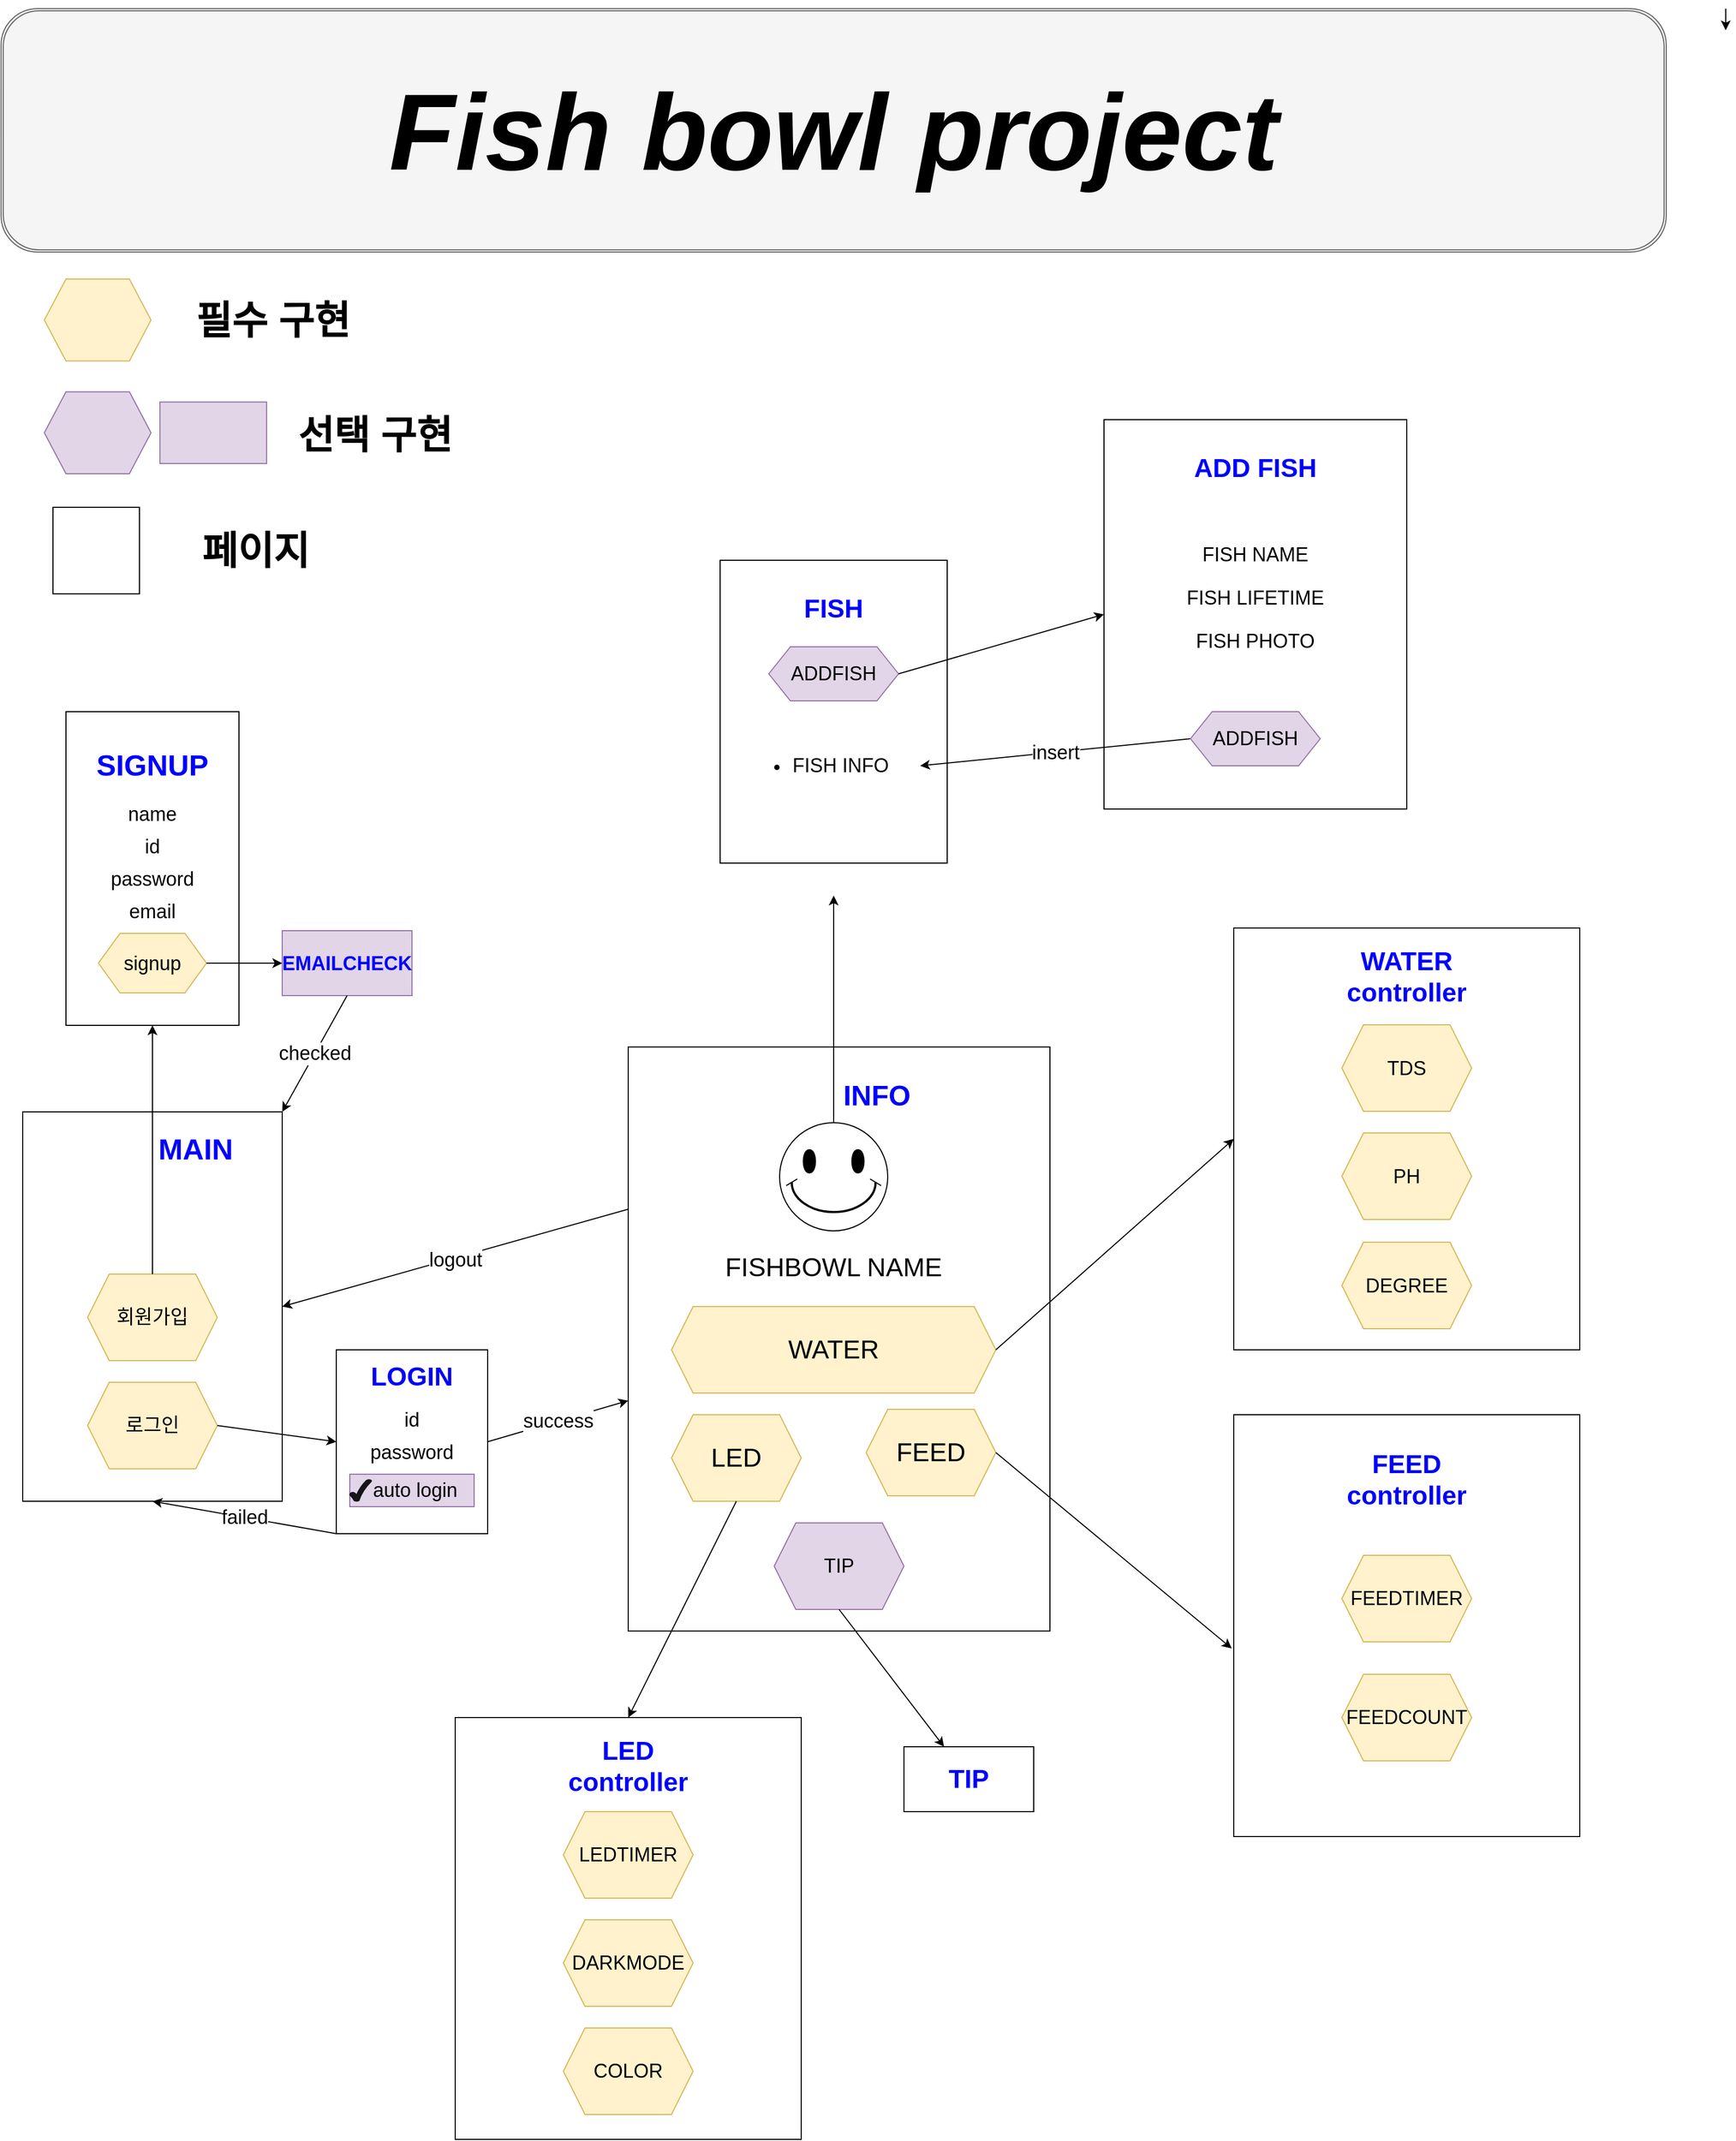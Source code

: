 <mxfile version="20.8.23" type="github"><diagram name="페이지-1" id="r2gvvnJCYI-xZiz9k8D_"><mxGraphModel dx="2868" dy="1592" grid="1" gridSize="10" guides="1" tooltips="1" connect="1" arrows="1" fold="1" page="0" pageScale="1" pageWidth="1169" pageHeight="827" math="0" shadow="0"><root><mxCell id="0"/><mxCell id="1" parent="0"/><mxCell id="cOMeKR9KY4ufv3FC-utc-1" value="" style="shape=ext;double=1;rounded=1;whiteSpace=wrap;html=1;strokeColor=#666666;fontSize=72;fontColor=#333333;fillColor=#f5f5f5;" vertex="1" parent="1"><mxGeometry x="40" y="200" width="1540" height="225" as="geometry"/></mxCell><mxCell id="cOMeKR9KY4ufv3FC-utc-2" value="" style="rounded=0;whiteSpace=wrap;html=1;fontSize=18;" vertex="1" parent="1"><mxGeometry x="60" y="1220" width="240" height="360" as="geometry"/></mxCell><mxCell id="cOMeKR9KY4ufv3FC-utc-3" value="" style="shape=hexagon;perimeter=hexagonPerimeter2;whiteSpace=wrap;html=1;fixedSize=1;fontSize=18;fillColor=#fff2cc;strokeColor=#d6b656;" vertex="1" parent="1"><mxGeometry x="120" y="1370" width="120" height="80" as="geometry"/></mxCell><mxCell id="cOMeKR9KY4ufv3FC-utc-4" value="" style="shape=hexagon;perimeter=hexagonPerimeter2;whiteSpace=wrap;html=1;fixedSize=1;fontSize=18;fillColor=#fff2cc;strokeColor=#d6b656;" vertex="1" parent="1"><mxGeometry x="120" y="1470" width="120" height="80" as="geometry"/></mxCell><mxCell id="cOMeKR9KY4ufv3FC-utc-5" value="회원가입&lt;br&gt;" style="text;html=1;strokeColor=none;fillColor=none;align=center;verticalAlign=middle;whiteSpace=wrap;rounded=0;fontSize=18;" vertex="1" parent="1"><mxGeometry x="140" y="1395" width="80" height="30" as="geometry"/></mxCell><mxCell id="cOMeKR9KY4ufv3FC-utc-6" value="로그인" style="text;html=1;strokeColor=none;fillColor=none;align=center;verticalAlign=middle;whiteSpace=wrap;rounded=0;fontSize=18;" vertex="1" parent="1"><mxGeometry x="140" y="1495" width="80" height="30" as="geometry"/></mxCell><mxCell id="cOMeKR9KY4ufv3FC-utc-7" value="" style="endArrow=classic;html=1;rounded=0;fontSize=18;exitX=0.5;exitY=0;exitDx=0;exitDy=0;entryX=0.5;entryY=1;entryDx=0;entryDy=0;" edge="1" parent="1" source="cOMeKR9KY4ufv3FC-utc-3" target="cOMeKR9KY4ufv3FC-utc-8"><mxGeometry width="50" height="50" relative="1" as="geometry"><mxPoint x="930" y="1470" as="sourcePoint"/><mxPoint x="380" y="1260" as="targetPoint"/></mxGeometry></mxCell><mxCell id="cOMeKR9KY4ufv3FC-utc-8" value="" style="rounded=0;whiteSpace=wrap;html=1;fontSize=18;" vertex="1" parent="1"><mxGeometry x="100" y="850" width="160" height="290" as="geometry"/></mxCell><mxCell id="cOMeKR9KY4ufv3FC-utc-9" value="" style="shape=hexagon;perimeter=hexagonPerimeter2;whiteSpace=wrap;html=1;fixedSize=1;fontSize=18;fillColor=#fff2cc;strokeColor=#d6b656;" vertex="1" parent="1"><mxGeometry x="130" y="1055" width="100" height="55" as="geometry"/></mxCell><mxCell id="cOMeKR9KY4ufv3FC-utc-10" value="signup" style="text;html=1;strokeColor=none;fillColor=none;align=center;verticalAlign=middle;whiteSpace=wrap;rounded=0;fontSize=18;" vertex="1" parent="1"><mxGeometry x="150" y="1067.5" width="60" height="30" as="geometry"/></mxCell><mxCell id="cOMeKR9KY4ufv3FC-utc-11" value="" style="rounded=0;whiteSpace=wrap;html=1;fontSize=18;fillColor=#e1d5e7;strokeColor=#9673a6;" vertex="1" parent="1"><mxGeometry x="300" y="1052.5" width="120" height="60" as="geometry"/></mxCell><mxCell id="cOMeKR9KY4ufv3FC-utc-12" value="" style="endArrow=classic;html=1;rounded=0;fontSize=18;exitX=1;exitY=0.5;exitDx=0;exitDy=0;entryX=0;entryY=0.5;entryDx=0;entryDy=0;" edge="1" parent="1" source="cOMeKR9KY4ufv3FC-utc-9" target="cOMeKR9KY4ufv3FC-utc-11"><mxGeometry width="50" height="50" relative="1" as="geometry"><mxPoint x="310" y="1350" as="sourcePoint"/><mxPoint x="360" y="1300" as="targetPoint"/></mxGeometry></mxCell><mxCell id="cOMeKR9KY4ufv3FC-utc-13" value="&lt;b&gt;&lt;font color=&quot;#0000ff&quot;&gt;EMAILCHECK&lt;/font&gt;&lt;/b&gt;" style="text;html=1;strokeColor=none;fillColor=none;align=center;verticalAlign=middle;whiteSpace=wrap;rounded=0;fontSize=18;" vertex="1" parent="1"><mxGeometry x="330" y="1068" width="60" height="30" as="geometry"/></mxCell><mxCell id="cOMeKR9KY4ufv3FC-utc-14" value="" style="endArrow=classic;html=1;rounded=0;fontSize=18;entryX=1;entryY=0;entryDx=0;entryDy=0;exitX=0.5;exitY=1;exitDx=0;exitDy=0;" edge="1" parent="1" source="cOMeKR9KY4ufv3FC-utc-11" target="cOMeKR9KY4ufv3FC-utc-2"><mxGeometry relative="1" as="geometry"><mxPoint x="700" y="1200" as="sourcePoint"/><mxPoint x="800" y="1200" as="targetPoint"/></mxGeometry></mxCell><mxCell id="cOMeKR9KY4ufv3FC-utc-15" value="checked" style="edgeLabel;resizable=0;html=1;align=center;verticalAlign=middle;fontSize=18;" connectable="0" vertex="1" parent="cOMeKR9KY4ufv3FC-utc-14"><mxGeometry relative="1" as="geometry"/></mxCell><mxCell id="cOMeKR9KY4ufv3FC-utc-16" value="" style="rounded=0;whiteSpace=wrap;html=1;fontSize=18;" vertex="1" parent="1"><mxGeometry x="350" y="1440" width="140" height="170" as="geometry"/></mxCell><mxCell id="cOMeKR9KY4ufv3FC-utc-17" value="" style="endArrow=classic;html=1;rounded=0;fontSize=18;exitX=1;exitY=0.5;exitDx=0;exitDy=0;entryX=0;entryY=0.5;entryDx=0;entryDy=0;" edge="1" parent="1" source="cOMeKR9KY4ufv3FC-utc-4" target="cOMeKR9KY4ufv3FC-utc-16"><mxGeometry width="50" height="50" relative="1" as="geometry"><mxPoint x="250" y="1540" as="sourcePoint"/><mxPoint x="300" y="1490" as="targetPoint"/></mxGeometry></mxCell><mxCell id="cOMeKR9KY4ufv3FC-utc-18" value="&lt;font color=&quot;#0000ff&quot; style=&quot;font-size: 24px;&quot;&gt;&lt;b&gt;LOGIN&lt;/b&gt;&lt;/font&gt;" style="text;html=1;strokeColor=none;fillColor=none;align=center;verticalAlign=middle;whiteSpace=wrap;rounded=0;fontSize=18;" vertex="1" parent="1"><mxGeometry x="390" y="1450" width="60" height="30" as="geometry"/></mxCell><mxCell id="cOMeKR9KY4ufv3FC-utc-19" value="" style="rounded=0;whiteSpace=wrap;html=1;fontSize=18;" vertex="1" parent="1"><mxGeometry x="620" y="1160" width="390" height="540" as="geometry"/></mxCell><mxCell id="cOMeKR9KY4ufv3FC-utc-20" value="" style="endArrow=classic;html=1;rounded=0;fontSize=18;exitX=1;exitY=0.5;exitDx=0;exitDy=0;" edge="1" parent="1" source="cOMeKR9KY4ufv3FC-utc-16" target="cOMeKR9KY4ufv3FC-utc-19"><mxGeometry relative="1" as="geometry"><mxPoint x="470" y="1450" as="sourcePoint"/><mxPoint x="570" y="1450" as="targetPoint"/></mxGeometry></mxCell><mxCell id="cOMeKR9KY4ufv3FC-utc-21" value="success" style="edgeLabel;resizable=0;html=1;align=center;verticalAlign=middle;fontSize=18;" connectable="0" vertex="1" parent="cOMeKR9KY4ufv3FC-utc-20"><mxGeometry relative="1" as="geometry"/></mxCell><mxCell id="cOMeKR9KY4ufv3FC-utc-22" value="" style="endArrow=classic;html=1;rounded=0;fontSize=18;entryX=0.5;entryY=1;entryDx=0;entryDy=0;exitX=0;exitY=1;exitDx=0;exitDy=0;" edge="1" parent="1" source="cOMeKR9KY4ufv3FC-utc-16" target="cOMeKR9KY4ufv3FC-utc-2"><mxGeometry relative="1" as="geometry"><mxPoint x="300" y="1710" as="sourcePoint"/><mxPoint x="400" y="1710" as="targetPoint"/></mxGeometry></mxCell><mxCell id="cOMeKR9KY4ufv3FC-utc-23" value="failed" style="edgeLabel;resizable=0;html=1;align=center;verticalAlign=middle;fontSize=18;" connectable="0" vertex="1" parent="cOMeKR9KY4ufv3FC-utc-22"><mxGeometry relative="1" as="geometry"/></mxCell><mxCell id="cOMeKR9KY4ufv3FC-utc-24" value="id" style="text;html=1;strokeColor=none;fillColor=none;align=center;verticalAlign=middle;whiteSpace=wrap;rounded=0;fontSize=18;" vertex="1" parent="1"><mxGeometry x="390" y="1490" width="60" height="30" as="geometry"/></mxCell><mxCell id="cOMeKR9KY4ufv3FC-utc-25" value="password" style="text;html=1;strokeColor=none;fillColor=none;align=center;verticalAlign=middle;whiteSpace=wrap;rounded=0;fontSize=18;" vertex="1" parent="1"><mxGeometry x="390" y="1520" width="60" height="30" as="geometry"/></mxCell><mxCell id="cOMeKR9KY4ufv3FC-utc-26" value="&lt;font color=&quot;#0000ff&quot; size=&quot;1&quot; style=&quot;&quot;&gt;&lt;b style=&quot;font-size: 27px;&quot;&gt;MAIN&lt;/b&gt;&lt;/font&gt;" style="text;html=1;strokeColor=none;fillColor=none;align=center;verticalAlign=middle;whiteSpace=wrap;rounded=0;fontSize=18;" vertex="1" parent="1"><mxGeometry x="190" y="1240" width="60" height="30" as="geometry"/></mxCell><mxCell id="cOMeKR9KY4ufv3FC-utc-27" value="&lt;b style=&quot;&quot;&gt;&lt;font style=&quot;font-size: 26px;&quot; color=&quot;#0000ff&quot;&gt;INFO&lt;/font&gt;&lt;/b&gt;" style="text;html=1;strokeColor=none;fillColor=none;align=center;verticalAlign=middle;whiteSpace=wrap;rounded=0;fontSize=18;" vertex="1" parent="1"><mxGeometry x="820" y="1190" width="60" height="30" as="geometry"/></mxCell><mxCell id="cOMeKR9KY4ufv3FC-utc-28" value="" style="verticalLabelPosition=bottom;verticalAlign=top;html=1;shape=mxgraph.basic.smiley;fontSize=24;" vertex="1" parent="1"><mxGeometry x="760" y="1230" width="100" height="100" as="geometry"/></mxCell><mxCell id="cOMeKR9KY4ufv3FC-utc-29" value="" style="shape=hexagon;perimeter=hexagonPerimeter2;whiteSpace=wrap;html=1;fixedSize=1;fontSize=18;fillColor=#fff2cc;strokeColor=#d6b656;" vertex="1" parent="1"><mxGeometry x="660" y="1400" width="300" height="80" as="geometry"/></mxCell><mxCell id="cOMeKR9KY4ufv3FC-utc-30" value="TIP" style="shape=hexagon;perimeter=hexagonPerimeter2;whiteSpace=wrap;html=1;fixedSize=1;fontSize=18;fillColor=#e1d5e7;strokeColor=#9673a6;" vertex="1" parent="1"><mxGeometry x="755" y="1600" width="120" height="80" as="geometry"/></mxCell><mxCell id="cOMeKR9KY4ufv3FC-utc-31" value="" style="shape=hexagon;perimeter=hexagonPerimeter2;whiteSpace=wrap;html=1;fixedSize=1;fontSize=18;fillColor=#fff2cc;strokeColor=#d6b656;" vertex="1" parent="1"><mxGeometry x="660" y="1500" width="120" height="80" as="geometry"/></mxCell><mxCell id="cOMeKR9KY4ufv3FC-utc-32" value="" style="shape=hexagon;perimeter=hexagonPerimeter2;whiteSpace=wrap;html=1;fixedSize=1;fontSize=18;fillColor=#fff2cc;strokeColor=#d6b656;" vertex="1" parent="1"><mxGeometry x="840" y="1495" width="120" height="80" as="geometry"/></mxCell><mxCell id="cOMeKR9KY4ufv3FC-utc-33" value="WATER" style="text;html=1;strokeColor=none;fillColor=none;align=center;verticalAlign=middle;whiteSpace=wrap;rounded=0;fontSize=24;" vertex="1" parent="1"><mxGeometry x="690" y="1425" width="240" height="30" as="geometry"/></mxCell><mxCell id="cOMeKR9KY4ufv3FC-utc-34" value="LED" style="text;html=1;strokeColor=none;fillColor=none;align=center;verticalAlign=middle;whiteSpace=wrap;rounded=0;fontSize=24;" vertex="1" parent="1"><mxGeometry x="690" y="1525" width="60" height="30" as="geometry"/></mxCell><mxCell id="cOMeKR9KY4ufv3FC-utc-35" value="FEED" style="text;html=1;strokeColor=none;fillColor=none;align=center;verticalAlign=middle;whiteSpace=wrap;rounded=0;fontSize=24;" vertex="1" parent="1"><mxGeometry x="870" y="1520" width="60" height="30" as="geometry"/></mxCell><mxCell id="cOMeKR9KY4ufv3FC-utc-36" value="id" style="text;html=1;strokeColor=none;fillColor=none;align=center;verticalAlign=middle;whiteSpace=wrap;rounded=0;fontSize=18;" vertex="1" parent="1"><mxGeometry x="150" y="960" width="60" height="30" as="geometry"/></mxCell><mxCell id="cOMeKR9KY4ufv3FC-utc-37" value="password" style="text;html=1;strokeColor=none;fillColor=none;align=center;verticalAlign=middle;whiteSpace=wrap;rounded=0;fontSize=18;" vertex="1" parent="1"><mxGeometry x="150" y="990" width="60" height="30" as="geometry"/></mxCell><mxCell id="cOMeKR9KY4ufv3FC-utc-38" value="email" style="text;html=1;strokeColor=none;fillColor=none;align=center;verticalAlign=middle;whiteSpace=wrap;rounded=0;fontSize=18;" vertex="1" parent="1"><mxGeometry x="150" y="1020" width="60" height="30" as="geometry"/></mxCell><mxCell id="cOMeKR9KY4ufv3FC-utc-39" value="FISHBOWL NAME" style="text;html=1;strokeColor=none;fillColor=none;align=center;verticalAlign=middle;whiteSpace=wrap;rounded=0;fontSize=24;" vertex="1" parent="1"><mxGeometry x="690" y="1349" width="240" height="30" as="geometry"/></mxCell><mxCell id="cOMeKR9KY4ufv3FC-utc-40" value="name" style="text;html=1;strokeColor=none;fillColor=none;align=center;verticalAlign=middle;whiteSpace=wrap;rounded=0;fontSize=18;" vertex="1" parent="1"><mxGeometry x="150" y="930" width="60" height="30" as="geometry"/></mxCell><mxCell id="cOMeKR9KY4ufv3FC-utc-41" value="" style="rounded=0;whiteSpace=wrap;html=1;fontSize=24;" vertex="1" parent="1"><mxGeometry x="1180" y="1050" width="320" height="390" as="geometry"/></mxCell><mxCell id="cOMeKR9KY4ufv3FC-utc-42" value="" style="endArrow=classic;html=1;rounded=0;fontSize=24;exitX=1;exitY=0.5;exitDx=0;exitDy=0;entryX=0;entryY=0.5;entryDx=0;entryDy=0;" edge="1" parent="1" source="cOMeKR9KY4ufv3FC-utc-29" target="cOMeKR9KY4ufv3FC-utc-41"><mxGeometry width="50" height="50" relative="1" as="geometry"><mxPoint x="1260" y="1310" as="sourcePoint"/><mxPoint x="1310" y="1260" as="targetPoint"/></mxGeometry></mxCell><mxCell id="cOMeKR9KY4ufv3FC-utc-43" value="TDS" style="shape=hexagon;perimeter=hexagonPerimeter2;whiteSpace=wrap;html=1;fixedSize=1;fontSize=18;fillColor=#fff2cc;strokeColor=#d6b656;" vertex="1" parent="1"><mxGeometry x="1280" y="1139.5" width="120" height="80" as="geometry"/></mxCell><mxCell id="cOMeKR9KY4ufv3FC-utc-44" value="PH" style="shape=hexagon;perimeter=hexagonPerimeter2;whiteSpace=wrap;html=1;fixedSize=1;fontSize=18;fillColor=#fff2cc;strokeColor=#d6b656;" vertex="1" parent="1"><mxGeometry x="1280" y="1239.5" width="120" height="80" as="geometry"/></mxCell><mxCell id="cOMeKR9KY4ufv3FC-utc-45" value="DEGREE" style="shape=hexagon;perimeter=hexagonPerimeter2;whiteSpace=wrap;html=1;fixedSize=1;fontSize=18;fillColor=#fff2cc;strokeColor=#d6b656;" vertex="1" parent="1"><mxGeometry x="1280" y="1340.5" width="120" height="80" as="geometry"/></mxCell><mxCell id="cOMeKR9KY4ufv3FC-utc-46" value="" style="rounded=0;whiteSpace=wrap;html=1;fontSize=24;" vertex="1" parent="1"><mxGeometry x="1180" y="1500" width="320" height="390" as="geometry"/></mxCell><mxCell id="cOMeKR9KY4ufv3FC-utc-47" value="" style="endArrow=classic;html=1;rounded=0;fontSize=24;entryX=-0.006;entryY=0.554;entryDx=0;entryDy=0;entryPerimeter=0;exitX=1;exitY=0.5;exitDx=0;exitDy=0;" edge="1" parent="1" source="cOMeKR9KY4ufv3FC-utc-32" target="cOMeKR9KY4ufv3FC-utc-46"><mxGeometry width="50" height="50" relative="1" as="geometry"><mxPoint x="1090" y="1720" as="sourcePoint"/><mxPoint x="1140" y="1670" as="targetPoint"/></mxGeometry></mxCell><mxCell id="cOMeKR9KY4ufv3FC-utc-48" value="FEEDTIMER" style="shape=hexagon;perimeter=hexagonPerimeter2;whiteSpace=wrap;html=1;fixedSize=1;fontSize=18;fillColor=#fff2cc;strokeColor=#d6b656;" vertex="1" parent="1"><mxGeometry x="1280" y="1630" width="120" height="80" as="geometry"/></mxCell><mxCell id="cOMeKR9KY4ufv3FC-utc-49" value="FEEDCOUNT" style="shape=hexagon;perimeter=hexagonPerimeter2;whiteSpace=wrap;html=1;fixedSize=1;fontSize=18;fillColor=#fff2cc;strokeColor=#d6b656;" vertex="1" parent="1"><mxGeometry x="1280" y="1740" width="120" height="80" as="geometry"/></mxCell><mxCell id="cOMeKR9KY4ufv3FC-utc-50" value="" style="rounded=0;whiteSpace=wrap;html=1;fontSize=24;" vertex="1" parent="1"><mxGeometry x="460" y="1780" width="320" height="390" as="geometry"/></mxCell><mxCell id="cOMeKR9KY4ufv3FC-utc-51" value="" style="endArrow=classic;html=1;rounded=0;fontSize=24;exitX=0.5;exitY=1;exitDx=0;exitDy=0;entryX=0.5;entryY=0;entryDx=0;entryDy=0;" edge="1" parent="1" source="cOMeKR9KY4ufv3FC-utc-31" target="cOMeKR9KY4ufv3FC-utc-50"><mxGeometry width="50" height="50" relative="1" as="geometry"><mxPoint x="1260" y="1620" as="sourcePoint"/><mxPoint x="1310" y="1570" as="targetPoint"/></mxGeometry></mxCell><mxCell id="cOMeKR9KY4ufv3FC-utc-52" value="LEDTIMER" style="shape=hexagon;perimeter=hexagonPerimeter2;whiteSpace=wrap;html=1;fixedSize=1;fontSize=18;fillColor=#fff2cc;strokeColor=#d6b656;" vertex="1" parent="1"><mxGeometry x="560" y="1867" width="120" height="80" as="geometry"/></mxCell><mxCell id="cOMeKR9KY4ufv3FC-utc-53" value="DARKMODE" style="shape=hexagon;perimeter=hexagonPerimeter2;whiteSpace=wrap;html=1;fixedSize=1;fontSize=18;fillColor=#fff2cc;strokeColor=#d6b656;" vertex="1" parent="1"><mxGeometry x="560" y="1967" width="120" height="80" as="geometry"/></mxCell><mxCell id="cOMeKR9KY4ufv3FC-utc-54" value="COLOR" style="shape=hexagon;perimeter=hexagonPerimeter2;whiteSpace=wrap;html=1;fixedSize=1;fontSize=18;fillColor=#fff2cc;strokeColor=#d6b656;" vertex="1" parent="1"><mxGeometry x="560" y="2067" width="120" height="80" as="geometry"/></mxCell><mxCell id="cOMeKR9KY4ufv3FC-utc-55" value="" style="endArrow=classic;html=1;rounded=0;fontSize=24;exitX=0.5;exitY=1;exitDx=0;exitDy=0;" edge="1" parent="1" source="cOMeKR9KY4ufv3FC-utc-30" target="cOMeKR9KY4ufv3FC-utc-56"><mxGeometry width="50" height="50" relative="1" as="geometry"><mxPoint x="810" y="1690" as="sourcePoint"/><mxPoint x="860" y="1640" as="targetPoint"/></mxGeometry></mxCell><mxCell id="cOMeKR9KY4ufv3FC-utc-56" value="&lt;b&gt;&lt;font color=&quot;#0000ff&quot;&gt;TIP&lt;/font&gt;&lt;/b&gt;" style="rounded=0;whiteSpace=wrap;html=1;fontSize=24;" vertex="1" parent="1"><mxGeometry x="875" y="1807" width="120" height="60" as="geometry"/></mxCell><mxCell id="cOMeKR9KY4ufv3FC-utc-57" value="" style="endArrow=classic;html=1;rounded=0;fontSize=24;entryX=1;entryY=0.5;entryDx=0;entryDy=0;" edge="1" parent="1" target="cOMeKR9KY4ufv3FC-utc-2"><mxGeometry relative="1" as="geometry"><mxPoint x="620" y="1310" as="sourcePoint"/><mxPoint x="720" y="1310" as="targetPoint"/></mxGeometry></mxCell><mxCell id="cOMeKR9KY4ufv3FC-utc-58" value="&lt;font style=&quot;font-size: 18px;&quot;&gt;logout&lt;/font&gt;" style="edgeLabel;resizable=0;html=1;align=center;verticalAlign=middle;fontSize=24;" connectable="0" vertex="1" parent="cOMeKR9KY4ufv3FC-utc-57"><mxGeometry relative="1" as="geometry"/></mxCell><mxCell id="cOMeKR9KY4ufv3FC-utc-59" value="&lt;b&gt;&lt;font color=&quot;#0000ff&quot;&gt;FEED controller&lt;/font&gt;&lt;/b&gt;" style="text;html=1;strokeColor=none;fillColor=none;align=center;verticalAlign=middle;whiteSpace=wrap;rounded=0;fontSize=24;" vertex="1" parent="1"><mxGeometry x="1310" y="1545" width="60" height="30" as="geometry"/></mxCell><mxCell id="cOMeKR9KY4ufv3FC-utc-60" value="&lt;b&gt;&lt;font color=&quot;#0000ff&quot;&gt;WATER controller&lt;/font&gt;&lt;/b&gt;" style="text;html=1;strokeColor=none;fillColor=none;align=center;verticalAlign=middle;whiteSpace=wrap;rounded=0;fontSize=24;" vertex="1" parent="1"><mxGeometry x="1310" y="1080" width="60" height="30" as="geometry"/></mxCell><mxCell id="cOMeKR9KY4ufv3FC-utc-61" value="&lt;b&gt;&lt;font color=&quot;#0000ff&quot;&gt;LED controller&lt;/font&gt;&lt;/b&gt;" style="text;html=1;strokeColor=none;fillColor=none;align=center;verticalAlign=middle;whiteSpace=wrap;rounded=0;fontSize=24;" vertex="1" parent="1"><mxGeometry x="590" y="1810" width="60" height="30" as="geometry"/></mxCell><mxCell id="cOMeKR9KY4ufv3FC-utc-62" value="" style="endArrow=classic;html=1;rounded=0;fontSize=18;exitX=0.5;exitY=0;exitDx=0;exitDy=0;exitPerimeter=0;" edge="1" parent="1" source="cOMeKR9KY4ufv3FC-utc-28"><mxGeometry width="50" height="50" relative="1" as="geometry"><mxPoint x="560" y="1460" as="sourcePoint"/><mxPoint x="810" y="1020" as="targetPoint"/></mxGeometry></mxCell><mxCell id="cOMeKR9KY4ufv3FC-utc-63" value="" style="rounded=0;whiteSpace=wrap;html=1;fontSize=18;" vertex="1" parent="1"><mxGeometry x="705" y="710" width="210" height="280" as="geometry"/></mxCell><mxCell id="cOMeKR9KY4ufv3FC-utc-64" value="&lt;font color=&quot;#0000ff&quot;&gt;&lt;b&gt;FISH&lt;/b&gt;&lt;/font&gt;" style="text;html=1;strokeColor=none;fillColor=none;align=center;verticalAlign=middle;whiteSpace=wrap;rounded=0;fontSize=24;" vertex="1" parent="1"><mxGeometry x="780" y="740" width="60" height="30" as="geometry"/></mxCell><mxCell id="cOMeKR9KY4ufv3FC-utc-65" value="ADDFISH" style="shape=hexagon;perimeter=hexagonPerimeter2;whiteSpace=wrap;html=1;fixedSize=1;fontSize=18;fillColor=#e1d5e7;strokeColor=#9673a6;" vertex="1" parent="1"><mxGeometry x="750" y="790" width="120" height="50" as="geometry"/></mxCell><mxCell id="cOMeKR9KY4ufv3FC-utc-66" value="&lt;ul&gt;&lt;li&gt;FISH INFO&lt;/li&gt;&lt;/ul&gt;" style="text;strokeColor=none;fillColor=none;html=1;whiteSpace=wrap;verticalAlign=middle;overflow=hidden;fontSize=18;" vertex="1" parent="1"><mxGeometry x="730" y="860" width="160" height="80" as="geometry"/></mxCell><mxCell id="cOMeKR9KY4ufv3FC-utc-67" value="" style="endArrow=classic;html=1;rounded=0;fontSize=18;exitX=1;exitY=0.5;exitDx=0;exitDy=0;entryX=0;entryY=0.5;entryDx=0;entryDy=0;" edge="1" parent="1" source="cOMeKR9KY4ufv3FC-utc-65" target="cOMeKR9KY4ufv3FC-utc-68"><mxGeometry width="50" height="50" relative="1" as="geometry"><mxPoint x="870" y="820" as="sourcePoint"/><mxPoint x="990" y="780" as="targetPoint"/></mxGeometry></mxCell><mxCell id="cOMeKR9KY4ufv3FC-utc-68" value="" style="rounded=0;whiteSpace=wrap;html=1;fontSize=18;" vertex="1" parent="1"><mxGeometry x="1060" y="580" width="280" height="360" as="geometry"/></mxCell><mxCell id="cOMeKR9KY4ufv3FC-utc-69" value="&lt;b&gt;&lt;font color=&quot;#0000ff&quot;&gt;ADD FISH&lt;/font&gt;&lt;/b&gt;" style="text;html=1;strokeColor=none;fillColor=none;align=center;verticalAlign=middle;whiteSpace=wrap;rounded=0;fontSize=24;" vertex="1" parent="1"><mxGeometry x="1075" y="610" width="250" height="30" as="geometry"/></mxCell><mxCell id="cOMeKR9KY4ufv3FC-utc-70" value="FISH NAME" style="text;html=1;strokeColor=none;fillColor=none;align=center;verticalAlign=middle;whiteSpace=wrap;rounded=0;fontSize=18;" vertex="1" parent="1"><mxGeometry x="1145" y="690" width="110" height="30" as="geometry"/></mxCell><mxCell id="cOMeKR9KY4ufv3FC-utc-71" value="FISH LIFETIME" style="text;html=1;strokeColor=none;fillColor=none;align=center;verticalAlign=middle;whiteSpace=wrap;rounded=0;fontSize=18;" vertex="1" parent="1"><mxGeometry x="1115" y="730" width="170" height="30" as="geometry"/></mxCell><mxCell id="cOMeKR9KY4ufv3FC-utc-72" value="FISH PHOTO" style="text;html=1;strokeColor=none;fillColor=none;align=center;verticalAlign=middle;whiteSpace=wrap;rounded=0;fontSize=18;" vertex="1" parent="1"><mxGeometry x="1115" y="770" width="170" height="30" as="geometry"/></mxCell><mxCell id="cOMeKR9KY4ufv3FC-utc-73" value="" style="endArrow=classic;html=1;rounded=0;fontSize=18;entryX=1;entryY=0.5;entryDx=0;entryDy=0;exitX=0;exitY=0.5;exitDx=0;exitDy=0;" edge="1" parent="1" source="cOMeKR9KY4ufv3FC-utc-75" target="cOMeKR9KY4ufv3FC-utc-66"><mxGeometry relative="1" as="geometry"><mxPoint x="980" y="860" as="sourcePoint"/><mxPoint x="1080" y="860" as="targetPoint"/></mxGeometry></mxCell><mxCell id="cOMeKR9KY4ufv3FC-utc-74" value="insert" style="edgeLabel;resizable=0;html=1;align=center;verticalAlign=middle;fontSize=18;" connectable="0" vertex="1" parent="cOMeKR9KY4ufv3FC-utc-73"><mxGeometry relative="1" as="geometry"/></mxCell><mxCell id="cOMeKR9KY4ufv3FC-utc-75" value="ADDFISH" style="shape=hexagon;perimeter=hexagonPerimeter2;whiteSpace=wrap;html=1;fixedSize=1;fontSize=18;fillColor=#e1d5e7;strokeColor=#9673a6;" vertex="1" parent="1"><mxGeometry x="1140" y="850" width="120" height="50" as="geometry"/></mxCell><mxCell id="cOMeKR9KY4ufv3FC-utc-76" value="&lt;font color=&quot;#0000ff&quot; size=&quot;1&quot; style=&quot;&quot;&gt;&lt;b style=&quot;font-size: 27px;&quot;&gt;SIGNUP&lt;/b&gt;&lt;/font&gt;" style="text;html=1;strokeColor=none;fillColor=none;align=center;verticalAlign=middle;whiteSpace=wrap;rounded=0;fontSize=18;" vertex="1" parent="1"><mxGeometry x="150" y="885" width="60" height="30" as="geometry"/></mxCell><mxCell id="cOMeKR9KY4ufv3FC-utc-77" value="" style="group" vertex="1" connectable="0" parent="1"><mxGeometry x="362.5" y="1555" width="115" height="30" as="geometry"/></mxCell><mxCell id="cOMeKR9KY4ufv3FC-utc-78" value="&amp;nbsp;auto login" style="text;html=1;align=center;verticalAlign=middle;whiteSpace=wrap;rounded=0;fontSize=18;fillColor=#e1d5e7;strokeColor=#9673a6;" vertex="1" parent="cOMeKR9KY4ufv3FC-utc-77"><mxGeometry width="115" height="30" as="geometry"/></mxCell><mxCell id="cOMeKR9KY4ufv3FC-utc-79" value="" style="verticalLabelPosition=bottom;verticalAlign=top;html=1;shape=mxgraph.basic.tick;fontSize=18;fillColor=#161517;strokeColor=#161517;" vertex="1" parent="cOMeKR9KY4ufv3FC-utc-77"><mxGeometry y="5" width="20" height="20" as="geometry"/></mxCell><mxCell id="cOMeKR9KY4ufv3FC-utc-80" style="edgeStyle=orthogonalEdgeStyle;rounded=0;orthogonalLoop=1;jettySize=auto;html=1;fontSize=28;fontColor=#0000FF;" edge="1" parent="1"><mxGeometry relative="1" as="geometry"><mxPoint x="1635" y="200" as="sourcePoint"/><mxPoint x="1635" y="220" as="targetPoint"/></mxGeometry></mxCell><mxCell id="cOMeKR9KY4ufv3FC-utc-81" value="&lt;font size=&quot;1&quot; style=&quot;&quot; color=&quot;#000000&quot;&gt;&lt;b style=&quot;font-size: 100px;&quot;&gt;&lt;i&gt;Fish bowl project&lt;/i&gt;&lt;/b&gt;&lt;/font&gt;" style="text;html=1;strokeColor=none;fillColor=none;align=center;verticalAlign=middle;whiteSpace=wrap;rounded=0;fontSize=28;fontColor=#0000FF;" vertex="1" parent="1"><mxGeometry x="225" y="297.5" width="1170" height="30" as="geometry"/></mxCell><mxCell id="cOMeKR9KY4ufv3FC-utc-90" value="" style="group" vertex="1" connectable="0" parent="1"><mxGeometry x="80" y="450" width="300" height="180" as="geometry"/></mxCell><mxCell id="cOMeKR9KY4ufv3FC-utc-82" value="" style="shape=hexagon;perimeter=hexagonPerimeter2;whiteSpace=wrap;html=1;fixedSize=1;fillColor=#fff2cc;strokeColor=#d6b656;" vertex="1" parent="cOMeKR9KY4ufv3FC-utc-90"><mxGeometry width="98.667" height="75.789" as="geometry"/></mxCell><mxCell id="cOMeKR9KY4ufv3FC-utc-83" value="" style="shape=hexagon;perimeter=hexagonPerimeter2;whiteSpace=wrap;html=1;fixedSize=1;fillColor=#e1d5e7;strokeColor=#9673a6;" vertex="1" parent="cOMeKR9KY4ufv3FC-utc-90"><mxGeometry y="104.211" width="98.667" height="75.789" as="geometry"/></mxCell><mxCell id="cOMeKR9KY4ufv3FC-utc-84" value="" style="rounded=0;whiteSpace=wrap;html=1;fillColor=#e1d5e7;strokeColor=#9673a6;" vertex="1" parent="cOMeKR9KY4ufv3FC-utc-90"><mxGeometry x="106.889" y="113.684" width="98.667" height="56.842" as="geometry"/></mxCell><mxCell id="cOMeKR9KY4ufv3FC-utc-85" value="&lt;font style=&quot;font-size: 36px;&quot;&gt;필수 구현&lt;/font&gt;" style="text;html=1;align=center;verticalAlign=middle;whiteSpace=wrap;rounded=0;fontStyle=1" vertex="1" parent="cOMeKR9KY4ufv3FC-utc-90"><mxGeometry x="123.33" y="23.68" width="176.67" height="28.42" as="geometry"/></mxCell><mxCell id="cOMeKR9KY4ufv3FC-utc-91" value="" style="group" vertex="1" connectable="0" parent="1"><mxGeometry x="88" y="588.95" width="382" height="152.11" as="geometry"/></mxCell><mxCell id="cOMeKR9KY4ufv3FC-utc-88" value="" style="whiteSpace=wrap;html=1;aspect=fixed;fontSize=36;" vertex="1" parent="cOMeKR9KY4ufv3FC-utc-91"><mxGeometry y="72.11" width="80" height="80" as="geometry"/></mxCell><mxCell id="cOMeKR9KY4ufv3FC-utc-89" value="&lt;span style=&quot;font-size: 36px;&quot;&gt;페이지&lt;/span&gt;" style="text;html=1;align=center;verticalAlign=middle;whiteSpace=wrap;rounded=0;fontStyle=1" vertex="1" parent="cOMeKR9KY4ufv3FC-utc-91"><mxGeometry x="98.66" y="97.9" width="176.67" height="28.42" as="geometry"/></mxCell><mxCell id="cOMeKR9KY4ufv3FC-utc-86" value="&lt;font style=&quot;font-size: 36px;&quot;&gt;선택 구현&lt;/font&gt;" style="text;html=1;align=center;verticalAlign=middle;whiteSpace=wrap;rounded=0;fontStyle=1" vertex="1" parent="cOMeKR9KY4ufv3FC-utc-91"><mxGeometry x="214" y="-8.95" width="168" height="28.42" as="geometry"/></mxCell></root></mxGraphModel></diagram></mxfile>